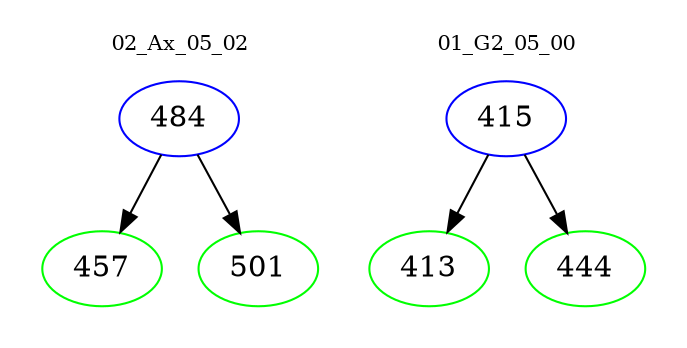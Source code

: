digraph{
subgraph cluster_0 {
color = white
label = "02_Ax_05_02";
fontsize=10;
T0_484 [label="484", color="blue"]
T0_484 -> T0_457 [color="black"]
T0_457 [label="457", color="green"]
T0_484 -> T0_501 [color="black"]
T0_501 [label="501", color="green"]
}
subgraph cluster_1 {
color = white
label = "01_G2_05_00";
fontsize=10;
T1_415 [label="415", color="blue"]
T1_415 -> T1_413 [color="black"]
T1_413 [label="413", color="green"]
T1_415 -> T1_444 [color="black"]
T1_444 [label="444", color="green"]
}
}
